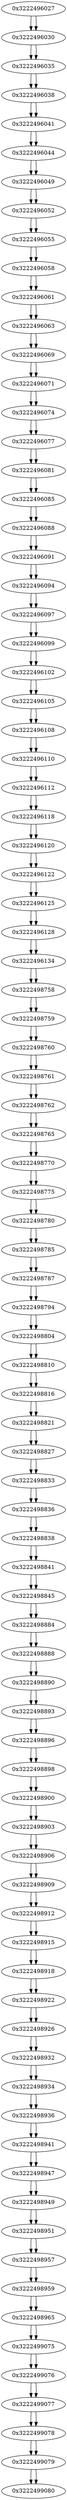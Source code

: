 digraph G{
/* nodes */
  n1 [label="0x3222496027"]
  n2 [label="0x3222496030"]
  n3 [label="0x3222496035"]
  n4 [label="0x3222496038"]
  n5 [label="0x3222496041"]
  n6 [label="0x3222496044"]
  n7 [label="0x3222496049"]
  n8 [label="0x3222496052"]
  n9 [label="0x3222496055"]
  n10 [label="0x3222496058"]
  n11 [label="0x3222496061"]
  n12 [label="0x3222496063"]
  n13 [label="0x3222496069"]
  n14 [label="0x3222496071"]
  n15 [label="0x3222496074"]
  n16 [label="0x3222496077"]
  n17 [label="0x3222496081"]
  n18 [label="0x3222496085"]
  n19 [label="0x3222496088"]
  n20 [label="0x3222496091"]
  n21 [label="0x3222496094"]
  n22 [label="0x3222496097"]
  n23 [label="0x3222496099"]
  n24 [label="0x3222496102"]
  n25 [label="0x3222496105"]
  n26 [label="0x3222496108"]
  n27 [label="0x3222496110"]
  n28 [label="0x3222496112"]
  n29 [label="0x3222496118"]
  n30 [label="0x3222496120"]
  n31 [label="0x3222496122"]
  n32 [label="0x3222496125"]
  n33 [label="0x3222496128"]
  n34 [label="0x3222496134"]
  n35 [label="0x3222498758"]
  n36 [label="0x3222498759"]
  n37 [label="0x3222498760"]
  n38 [label="0x3222498761"]
  n39 [label="0x3222498762"]
  n40 [label="0x3222498765"]
  n41 [label="0x3222498770"]
  n42 [label="0x3222498775"]
  n43 [label="0x3222498780"]
  n44 [label="0x3222498785"]
  n45 [label="0x3222498787"]
  n46 [label="0x3222498794"]
  n47 [label="0x3222498804"]
  n48 [label="0x3222498810"]
  n49 [label="0x3222498816"]
  n50 [label="0x3222498821"]
  n51 [label="0x3222498827"]
  n52 [label="0x3222498833"]
  n53 [label="0x3222498836"]
  n54 [label="0x3222498838"]
  n55 [label="0x3222498841"]
  n56 [label="0x3222498845"]
  n57 [label="0x3222498884"]
  n58 [label="0x3222498888"]
  n59 [label="0x3222498890"]
  n60 [label="0x3222498893"]
  n61 [label="0x3222498896"]
  n62 [label="0x3222498898"]
  n63 [label="0x3222498900"]
  n64 [label="0x3222498903"]
  n65 [label="0x3222498906"]
  n66 [label="0x3222498909"]
  n67 [label="0x3222498912"]
  n68 [label="0x3222498915"]
  n69 [label="0x3222498918"]
  n70 [label="0x3222498922"]
  n71 [label="0x3222498926"]
  n72 [label="0x3222498932"]
  n73 [label="0x3222498934"]
  n74 [label="0x3222498936"]
  n75 [label="0x3222498941"]
  n76 [label="0x3222498947"]
  n77 [label="0x3222498949"]
  n78 [label="0x3222498951"]
  n79 [label="0x3222498957"]
  n80 [label="0x3222498959"]
  n81 [label="0x3222498965"]
  n82 [label="0x3222499075"]
  n83 [label="0x3222499076"]
  n84 [label="0x3222499077"]
  n85 [label="0x3222499078"]
  n86 [label="0x3222499079"]
  n87 [label="0x3222499080"]
/* edges */
n1 -> n2;
n2 -> n3;
n1 -> n2;
n3 -> n4;
n2 -> n3;
n4 -> n5;
n3 -> n4;
n5 -> n6;
n4 -> n5;
n6 -> n7;
n5 -> n6;
n7 -> n8;
n6 -> n7;
n8 -> n9;
n7 -> n8;
n9 -> n10;
n8 -> n9;
n10 -> n11;
n9 -> n10;
n11 -> n12;
n10 -> n11;
n12 -> n13;
n11 -> n12;
n13 -> n14;
n12 -> n13;
n14 -> n15;
n13 -> n14;
n15 -> n16;
n14 -> n15;
n16 -> n17;
n15 -> n16;
n17 -> n18;
n16 -> n17;
n18 -> n19;
n17 -> n18;
n19 -> n20;
n18 -> n19;
n20 -> n21;
n19 -> n20;
n21 -> n22;
n20 -> n21;
n22 -> n23;
n21 -> n22;
n23 -> n24;
n22 -> n23;
n24 -> n25;
n23 -> n24;
n25 -> n26;
n24 -> n25;
n26 -> n27;
n25 -> n26;
n27 -> n28;
n26 -> n27;
n28 -> n29;
n27 -> n28;
n29 -> n30;
n28 -> n29;
n30 -> n31;
n29 -> n30;
n31 -> n32;
n30 -> n31;
n32 -> n33;
n31 -> n32;
n33 -> n34;
n32 -> n33;
n34 -> n35;
n33 -> n34;
n35 -> n36;
n34 -> n35;
n36 -> n37;
n35 -> n36;
n37 -> n38;
n36 -> n37;
n38 -> n39;
n37 -> n38;
n39 -> n40;
n38 -> n39;
n40 -> n41;
n39 -> n40;
n41 -> n42;
n40 -> n41;
n42 -> n43;
n41 -> n42;
n43 -> n44;
n42 -> n43;
n44 -> n45;
n43 -> n44;
n45 -> n46;
n44 -> n45;
n46 -> n47;
n45 -> n46;
n47 -> n48;
n46 -> n47;
n48 -> n49;
n47 -> n48;
n49 -> n50;
n48 -> n49;
n50 -> n51;
n49 -> n50;
n51 -> n52;
n50 -> n51;
n52 -> n53;
n51 -> n52;
n53 -> n54;
n52 -> n53;
n54 -> n55;
n53 -> n54;
n55 -> n56;
n54 -> n55;
n56 -> n57;
n55 -> n56;
n57 -> n58;
n56 -> n57;
n58 -> n59;
n57 -> n58;
n59 -> n60;
n58 -> n59;
n60 -> n61;
n59 -> n60;
n61 -> n62;
n60 -> n61;
n62 -> n63;
n61 -> n62;
n63 -> n64;
n62 -> n63;
n64 -> n65;
n63 -> n64;
n65 -> n66;
n64 -> n65;
n66 -> n67;
n65 -> n66;
n67 -> n68;
n66 -> n67;
n68 -> n69;
n67 -> n68;
n69 -> n70;
n68 -> n69;
n70 -> n71;
n69 -> n70;
n71 -> n72;
n70 -> n71;
n72 -> n73;
n71 -> n72;
n73 -> n74;
n72 -> n73;
n74 -> n75;
n73 -> n74;
n75 -> n76;
n74 -> n75;
n76 -> n77;
n75 -> n76;
n77 -> n78;
n76 -> n77;
n78 -> n79;
n77 -> n78;
n79 -> n80;
n78 -> n79;
n80 -> n81;
n79 -> n80;
n81 -> n82;
n80 -> n81;
n82 -> n83;
n81 -> n82;
n83 -> n84;
n82 -> n83;
n84 -> n85;
n83 -> n84;
n85 -> n86;
n84 -> n85;
n86 -> n87;
n85 -> n86;
n86 -> n87;
}
